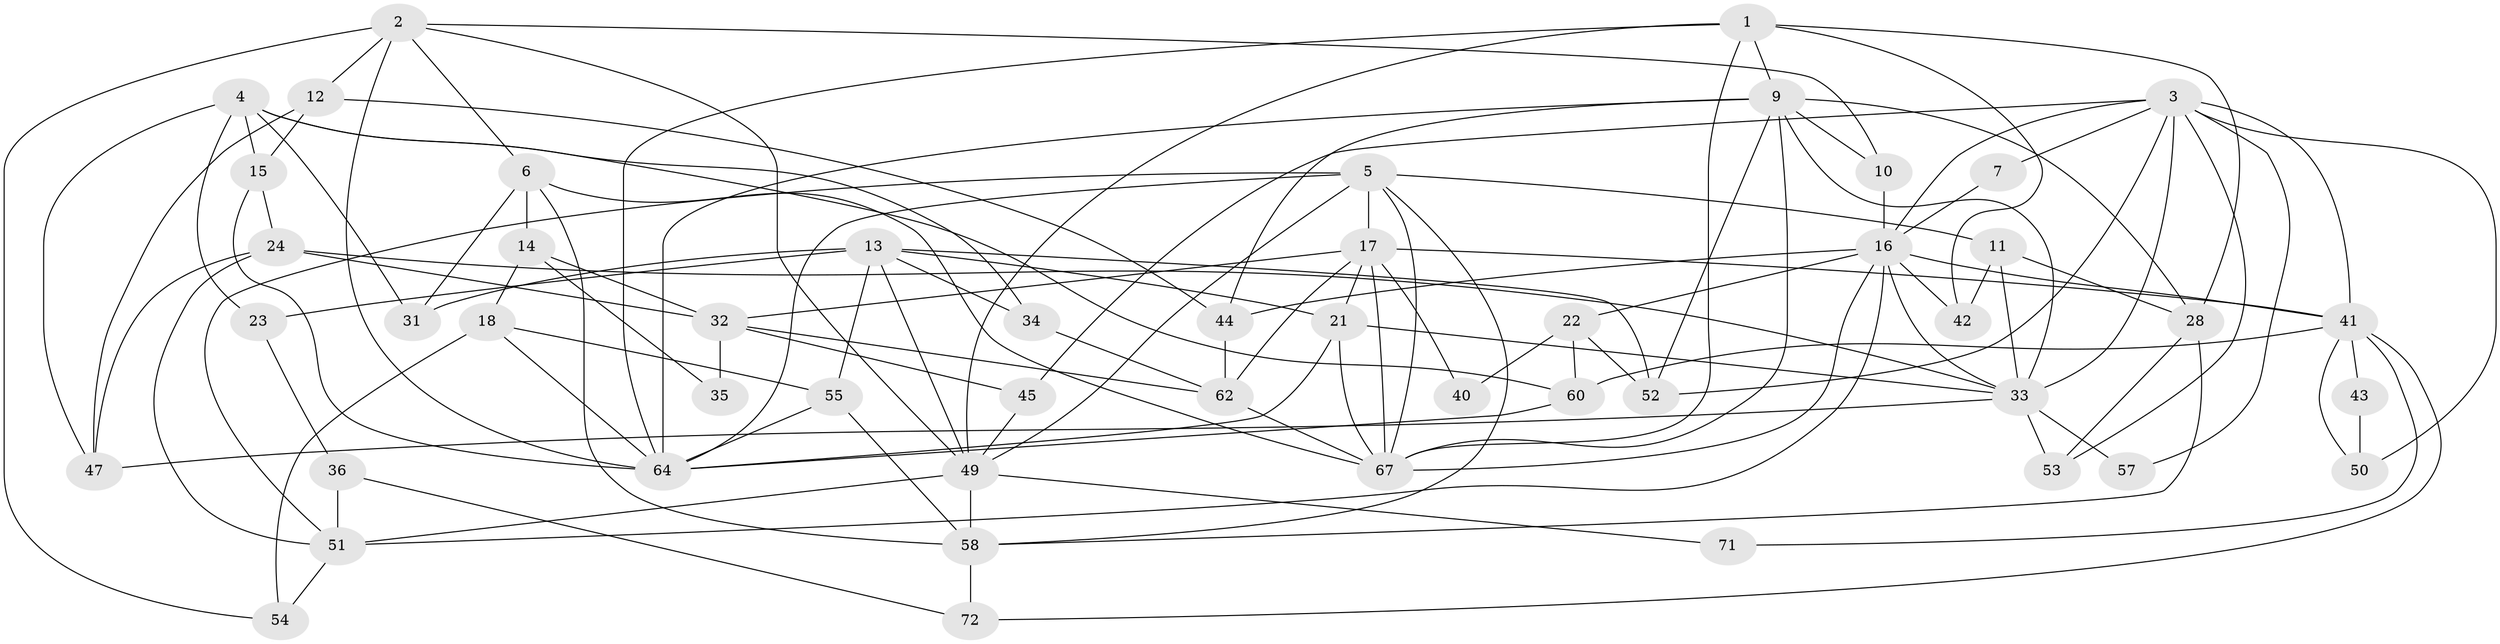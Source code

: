 // Generated by graph-tools (version 1.1) at 2025/24/03/03/25 07:24:00]
// undirected, 50 vertices, 120 edges
graph export_dot {
graph [start="1"]
  node [color=gray90,style=filled];
  1 [super="+27"];
  2 [super="+8"];
  3 [super="+26"];
  4 [super="+48"];
  5 [super="+59"];
  6 [super="+39"];
  7;
  9 [super="+19"];
  10;
  11;
  12 [super="+20"];
  13;
  14;
  15;
  16 [super="+29"];
  17 [super="+37"];
  18 [super="+25"];
  21 [super="+38"];
  22;
  23;
  24 [super="+70"];
  28 [super="+30"];
  31;
  32;
  33 [super="+66"];
  34;
  35;
  36 [super="+46"];
  40;
  41 [super="+56"];
  42;
  43;
  44;
  45;
  47;
  49 [super="+65"];
  50;
  51 [super="+61"];
  52;
  53;
  54;
  55;
  57;
  58;
  60;
  62 [super="+63"];
  64 [super="+68"];
  67 [super="+69"];
  71;
  72;
  1 -- 42;
  1 -- 64;
  1 -- 49;
  1 -- 67;
  1 -- 9;
  1 -- 28;
  2 -- 10;
  2 -- 12;
  2 -- 6;
  2 -- 54;
  2 -- 64;
  2 -- 49;
  3 -- 33;
  3 -- 7;
  3 -- 50;
  3 -- 52;
  3 -- 53;
  3 -- 45;
  3 -- 57;
  3 -- 41;
  3 -- 16;
  4 -- 31;
  4 -- 15;
  4 -- 23;
  4 -- 34;
  4 -- 60;
  4 -- 47;
  5 -- 17;
  5 -- 58;
  5 -- 11;
  5 -- 51;
  5 -- 64;
  5 -- 67;
  5 -- 49;
  6 -- 14;
  6 -- 31;
  6 -- 58;
  6 -- 67;
  7 -- 16;
  9 -- 67;
  9 -- 52;
  9 -- 10;
  9 -- 28;
  9 -- 64;
  9 -- 44;
  9 -- 33;
  10 -- 16;
  11 -- 33;
  11 -- 42;
  11 -- 28;
  12 -- 15;
  12 -- 47;
  12 -- 44;
  13 -- 55;
  13 -- 21;
  13 -- 23;
  13 -- 31;
  13 -- 34;
  13 -- 52;
  13 -- 49;
  14 -- 32;
  14 -- 35;
  14 -- 18;
  15 -- 64;
  15 -- 24;
  16 -- 22;
  16 -- 67;
  16 -- 44;
  16 -- 41;
  16 -- 33;
  16 -- 51;
  16 -- 42;
  17 -- 41;
  17 -- 32;
  17 -- 62;
  17 -- 21;
  17 -- 40;
  17 -- 67;
  18 -- 64;
  18 -- 55;
  18 -- 54;
  21 -- 33;
  21 -- 64;
  21 -- 67;
  22 -- 52;
  22 -- 60;
  22 -- 40;
  23 -- 36;
  24 -- 32;
  24 -- 47;
  24 -- 33;
  24 -- 51;
  28 -- 53;
  28 -- 58;
  32 -- 35;
  32 -- 45;
  32 -- 62;
  33 -- 47;
  33 -- 53;
  33 -- 57;
  34 -- 62;
  36 -- 51 [weight=2];
  36 -- 72;
  41 -- 72;
  41 -- 50;
  41 -- 60;
  41 -- 71;
  41 -- 43;
  43 -- 50;
  44 -- 62;
  45 -- 49;
  49 -- 58;
  49 -- 71;
  49 -- 51;
  51 -- 54;
  55 -- 58;
  55 -- 64;
  58 -- 72;
  60 -- 64;
  62 -- 67;
}
